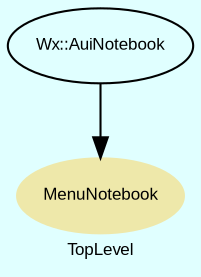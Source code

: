 digraph TopLevel {
    compound = true
    bgcolor = lightcyan1
    fontname = Arial
    fontsize = 8
    label = "TopLevel"
    node [
        fontname = Arial,
        fontsize = 8,
        color = black
    ]

    MenuNotebook [
        fontcolor = black,
        URL = "classes/MenuNotebook.html",
        shape = ellipse,
        color = palegoldenrod,
        style = filled,
        label = "MenuNotebook"
    ]

    Wx__AuiNotebook [
        URL = "classes/Wx/AuiNotebook.html",
        label = "Wx::AuiNotebook"
    ]

    Wx__AuiNotebook -> MenuNotebook [

    ]

}

